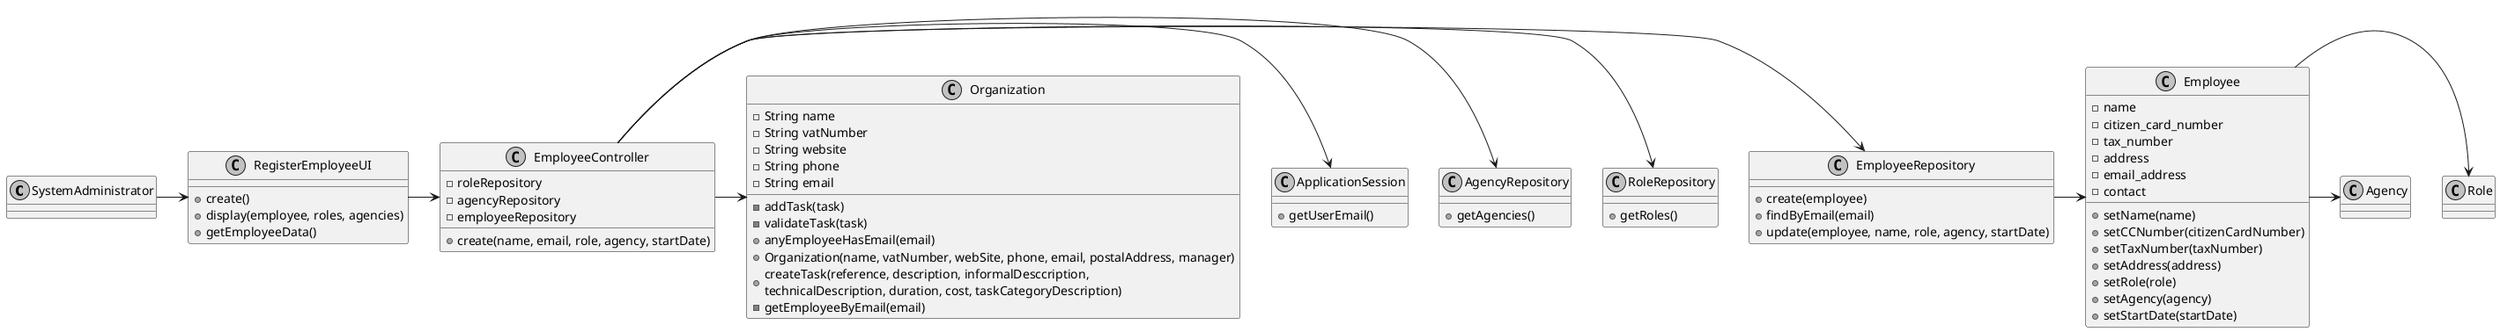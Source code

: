 @startuml
skinparam monochrome true
skinparam packageStyle rectangle
skinparam shadowing false

class SystemAdministrator {
}

class RegisterEmployeeUI {
    + create()
    + display(employee, roles, agencies)
    + getEmployeeData()
}

class EmployeeController {
    - roleRepository
    - agencyRepository
    - employeeRepository

    + create(name, email, role, agency, startDate)
}

class EmployeeRepository {
+ create(employee)
    + findByEmail(email)
    + update(employee, name, role, agency, startDate)
}

class Employee {
    - name
    - citizen_card_number
    - tax_number
    - address
    - email_address
    - contact

    + setName(name)
    + setCCNumber(citizenCardNumber)
    + setTaxNumber(taxNumber)
    + setAddress(address)
    + setRole(role)
    + setAgency(agency)
    + setStartDate(startDate)
}

class RoleRepository {
    + getRoles()
}

class AgencyRepository {
    + getAgencies()
}

class ApplicationSession {
    + getUserEmail()
}

class Organization {
    - String name
    - String vatNumber
    - String website
    - String phone
    - String email

    - addTask(task)
    - validateTask(task)
    + anyEmployeeHasEmail(email)
    + Organization(name, vatNumber, webSite, phone, email, postalAddress, manager)
    + createTask(reference, description, informalDesccription,\ntechnicalDescription, duration, cost, taskCategoryDescription)
    - getEmployeeByEmail(email)

'  +saveTask(task)
}

SystemAdministrator -> RegisterEmployeeUI
RegisterEmployeeUI -> EmployeeController
EmployeeController -> EmployeeRepository
EmployeeRepository -> Employee
EmployeeController -> RoleRepository
EmployeeController -> AgencyRepository
Employee -> Role
Employee -> Agency
EmployeeController -> ApplicationSession
EmployeeController -> Organization
@enduml
